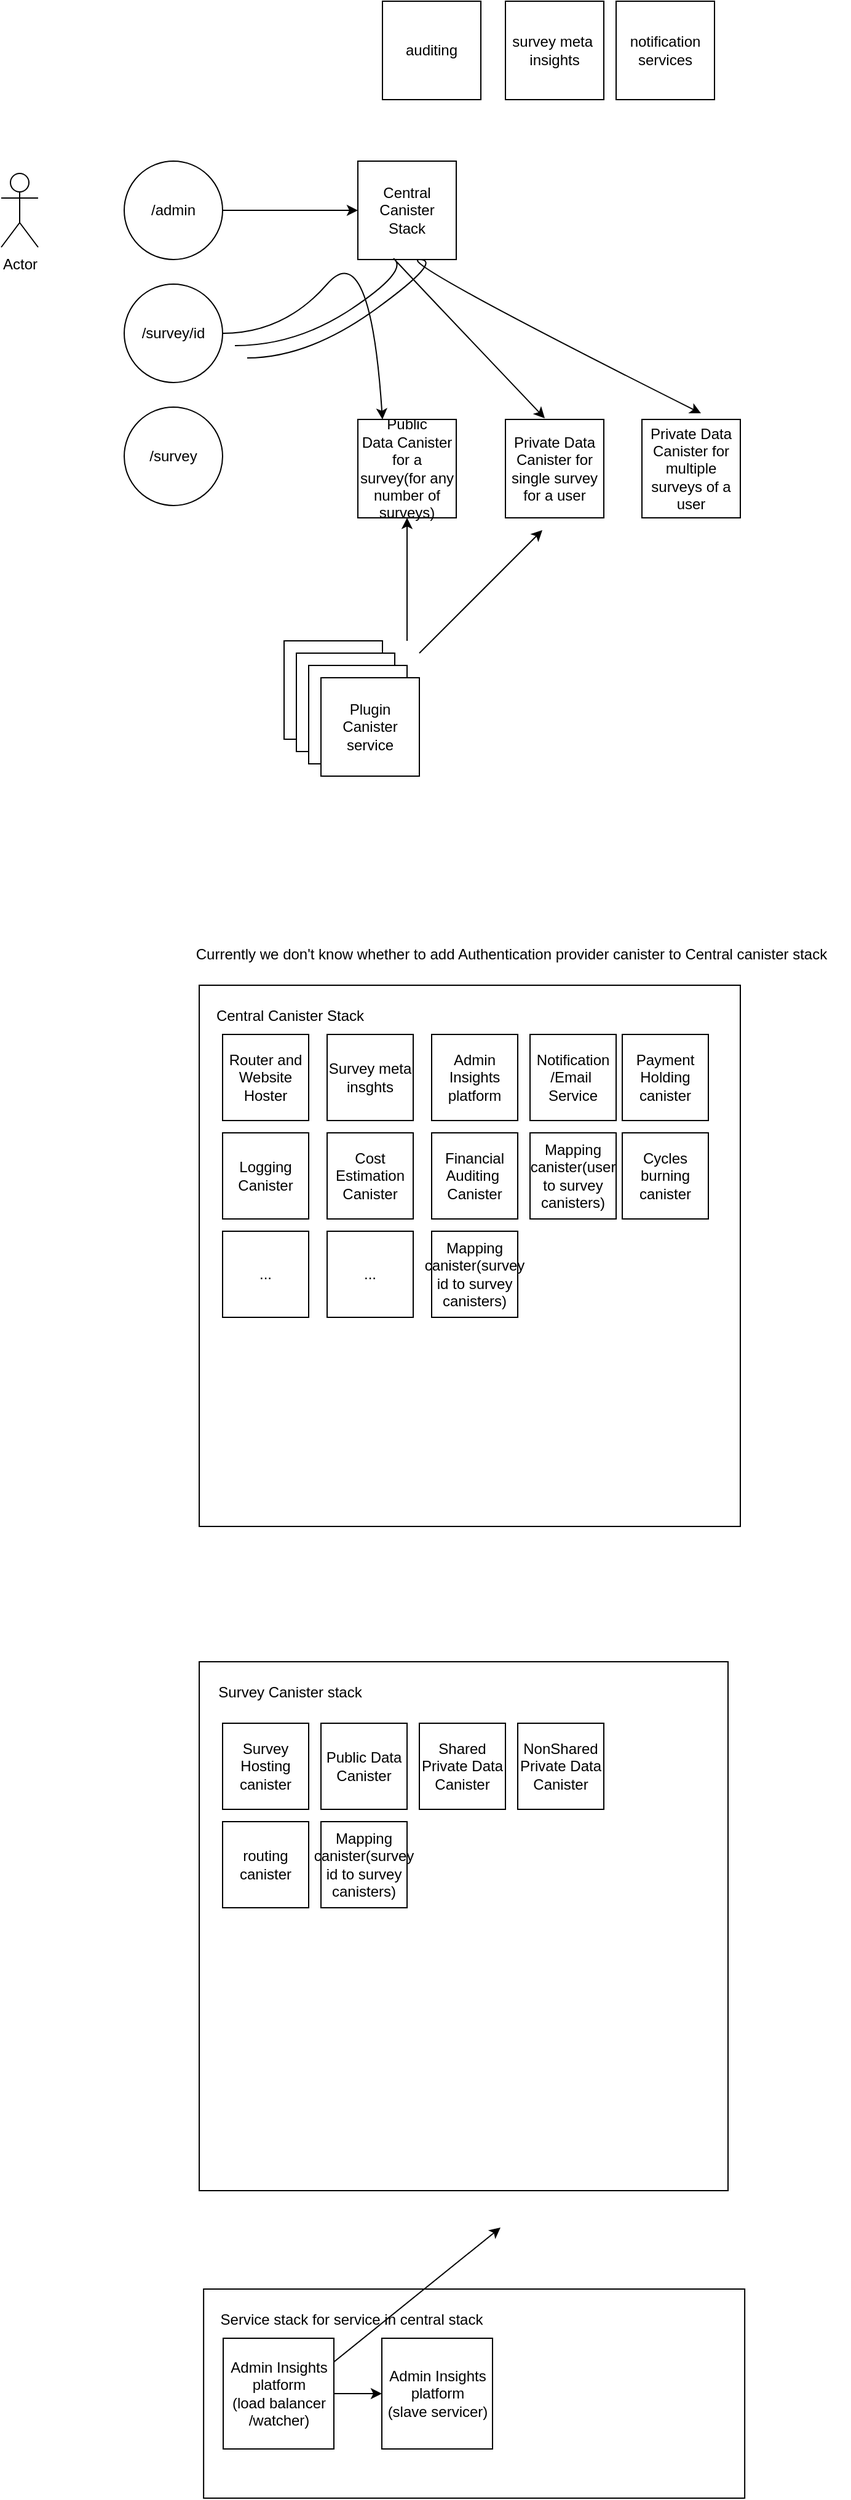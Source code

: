 <mxfile version="16.0.0" type="github">
  <diagram id="7NAlfg4iTmrK7nSItmeB" name="Page-1">
    <mxGraphModel dx="1186" dy="614" grid="1" gridSize="10" guides="1" tooltips="1" connect="1" arrows="1" fold="1" page="1" pageScale="1" pageWidth="850" pageHeight="1100" math="0" shadow="0">
      <root>
        <mxCell id="0" />
        <mxCell id="1" parent="0" />
        <mxCell id="pX9hVj9UVFLZUOQtLVUP-1" value="Actor" style="shape=umlActor;verticalLabelPosition=bottom;verticalAlign=top;html=1;outlineConnect=0;" vertex="1" parent="1">
          <mxGeometry x="30" y="240" width="30" height="60" as="geometry" />
        </mxCell>
        <mxCell id="pX9hVj9UVFLZUOQtLVUP-2" value="Central Canister Stack" style="whiteSpace=wrap;html=1;aspect=fixed;" vertex="1" parent="1">
          <mxGeometry x="320" y="230" width="80" height="80" as="geometry" />
        </mxCell>
        <mxCell id="pX9hVj9UVFLZUOQtLVUP-15" value="Public &lt;br&gt;Data Canister for a survey(for any number of surveys)" style="whiteSpace=wrap;html=1;aspect=fixed;" vertex="1" parent="1">
          <mxGeometry x="320" y="440" width="80" height="80" as="geometry" />
        </mxCell>
        <mxCell id="pX9hVj9UVFLZUOQtLVUP-16" value="/admin" style="ellipse;whiteSpace=wrap;html=1;aspect=fixed;" vertex="1" parent="1">
          <mxGeometry x="130" y="230" width="80" height="80" as="geometry" />
        </mxCell>
        <mxCell id="pX9hVj9UVFLZUOQtLVUP-17" value="/survey/id" style="ellipse;whiteSpace=wrap;html=1;aspect=fixed;" vertex="1" parent="1">
          <mxGeometry x="130" y="330" width="80" height="80" as="geometry" />
        </mxCell>
        <mxCell id="pX9hVj9UVFLZUOQtLVUP-20" value="/survey" style="ellipse;whiteSpace=wrap;html=1;aspect=fixed;" vertex="1" parent="1">
          <mxGeometry x="130" y="430" width="80" height="80" as="geometry" />
        </mxCell>
        <mxCell id="pX9hVj9UVFLZUOQtLVUP-22" value="Private Data Canister for single survey for a user" style="whiteSpace=wrap;html=1;aspect=fixed;" vertex="1" parent="1">
          <mxGeometry x="440" y="440" width="80" height="80" as="geometry" />
        </mxCell>
        <mxCell id="pX9hVj9UVFLZUOQtLVUP-23" value="Plugin Canister service" style="whiteSpace=wrap;html=1;aspect=fixed;" vertex="1" parent="1">
          <mxGeometry x="260" y="620" width="80" height="80" as="geometry" />
        </mxCell>
        <mxCell id="pX9hVj9UVFLZUOQtLVUP-24" value="Plugin Canister service" style="whiteSpace=wrap;html=1;aspect=fixed;" vertex="1" parent="1">
          <mxGeometry x="270" y="630" width="80" height="80" as="geometry" />
        </mxCell>
        <mxCell id="pX9hVj9UVFLZUOQtLVUP-25" value="Plugin Canister service" style="whiteSpace=wrap;html=1;aspect=fixed;" vertex="1" parent="1">
          <mxGeometry x="280" y="640" width="80" height="80" as="geometry" />
        </mxCell>
        <mxCell id="pX9hVj9UVFLZUOQtLVUP-26" value="Plugin Canister service" style="whiteSpace=wrap;html=1;aspect=fixed;" vertex="1" parent="1">
          <mxGeometry x="290" y="650" width="80" height="80" as="geometry" />
        </mxCell>
        <mxCell id="pX9hVj9UVFLZUOQtLVUP-27" value="" style="endArrow=classic;html=1;rounded=0;entryX=0.5;entryY=1;entryDx=0;entryDy=0;" edge="1" parent="1" target="pX9hVj9UVFLZUOQtLVUP-15">
          <mxGeometry width="50" height="50" relative="1" as="geometry">
            <mxPoint x="360" y="620" as="sourcePoint" />
            <mxPoint x="380" y="560" as="targetPoint" />
          </mxGeometry>
        </mxCell>
        <mxCell id="pX9hVj9UVFLZUOQtLVUP-28" value="" style="endArrow=classic;html=1;rounded=0;" edge="1" parent="1">
          <mxGeometry width="50" height="50" relative="1" as="geometry">
            <mxPoint x="370" y="630" as="sourcePoint" />
            <mxPoint x="470" y="530" as="targetPoint" />
          </mxGeometry>
        </mxCell>
        <mxCell id="pX9hVj9UVFLZUOQtLVUP-29" value="" style="endArrow=classic;html=1;rounded=0;" edge="1" parent="1" source="pX9hVj9UVFLZUOQtLVUP-16" target="pX9hVj9UVFLZUOQtLVUP-2">
          <mxGeometry width="50" height="50" relative="1" as="geometry">
            <mxPoint x="400" y="380" as="sourcePoint" />
            <mxPoint x="450" y="330" as="targetPoint" />
          </mxGeometry>
        </mxCell>
        <mxCell id="pX9hVj9UVFLZUOQtLVUP-35" value="auditing" style="whiteSpace=wrap;html=1;aspect=fixed;" vertex="1" parent="1">
          <mxGeometry x="340" y="100" width="80" height="80" as="geometry" />
        </mxCell>
        <mxCell id="pX9hVj9UVFLZUOQtLVUP-36" value="survey meta&amp;nbsp; insights" style="whiteSpace=wrap;html=1;aspect=fixed;" vertex="1" parent="1">
          <mxGeometry x="440" y="100" width="80" height="80" as="geometry" />
        </mxCell>
        <mxCell id="pX9hVj9UVFLZUOQtLVUP-38" value="" style="whiteSpace=wrap;html=1;aspect=fixed;" vertex="1" parent="1">
          <mxGeometry x="191" y="900" width="440" height="440" as="geometry" />
        </mxCell>
        <mxCell id="pX9hVj9UVFLZUOQtLVUP-37" value="notification services" style="whiteSpace=wrap;html=1;aspect=fixed;" vertex="1" parent="1">
          <mxGeometry x="530" y="100" width="80" height="80" as="geometry" />
        </mxCell>
        <mxCell id="pX9hVj9UVFLZUOQtLVUP-40" value="Central Canister Stack" style="text;html=1;strokeColor=none;fillColor=none;align=center;verticalAlign=middle;whiteSpace=wrap;rounded=0;" vertex="1" parent="1">
          <mxGeometry x="199.57" y="910" width="130" height="30" as="geometry" />
        </mxCell>
        <mxCell id="pX9hVj9UVFLZUOQtLVUP-41" value="Router and Website Hoster" style="whiteSpace=wrap;html=1;aspect=fixed;" vertex="1" parent="1">
          <mxGeometry x="210" y="940" width="70" height="70" as="geometry" />
        </mxCell>
        <mxCell id="pX9hVj9UVFLZUOQtLVUP-42" value="Survey meta insghts" style="whiteSpace=wrap;html=1;aspect=fixed;" vertex="1" parent="1">
          <mxGeometry x="295" y="940" width="70" height="70" as="geometry" />
        </mxCell>
        <mxCell id="pX9hVj9UVFLZUOQtLVUP-43" value="Admin Insights platform" style="whiteSpace=wrap;html=1;aspect=fixed;" vertex="1" parent="1">
          <mxGeometry x="380" y="940" width="70" height="70" as="geometry" />
        </mxCell>
        <mxCell id="pX9hVj9UVFLZUOQtLVUP-44" value="Notification /Email&amp;nbsp; Service" style="whiteSpace=wrap;html=1;aspect=fixed;" vertex="1" parent="1">
          <mxGeometry x="460" y="940" width="70" height="70" as="geometry" />
        </mxCell>
        <mxCell id="pX9hVj9UVFLZUOQtLVUP-45" value="Payment Holding canister" style="whiteSpace=wrap;html=1;aspect=fixed;" vertex="1" parent="1">
          <mxGeometry x="535" y="940" width="70" height="70" as="geometry" />
        </mxCell>
        <mxCell id="pX9hVj9UVFLZUOQtLVUP-46" value="Logging Canister" style="whiteSpace=wrap;html=1;aspect=fixed;" vertex="1" parent="1">
          <mxGeometry x="210" y="1020" width="70" height="70" as="geometry" />
        </mxCell>
        <mxCell id="pX9hVj9UVFLZUOQtLVUP-47" value="Cost Estimation Canister" style="whiteSpace=wrap;html=1;aspect=fixed;" vertex="1" parent="1">
          <mxGeometry x="295" y="1020" width="70" height="70" as="geometry" />
        </mxCell>
        <mxCell id="pX9hVj9UVFLZUOQtLVUP-48" value="Currently we don&#39;t know whether to add Authentication provider canister to Central canister stack" style="text;html=1;strokeColor=none;fillColor=none;align=center;verticalAlign=middle;whiteSpace=wrap;rounded=0;" vertex="1" parent="1">
          <mxGeometry x="170" y="860" width="550" height="30" as="geometry" />
        </mxCell>
        <mxCell id="pX9hVj9UVFLZUOQtLVUP-49" value="Financial Auditing&amp;nbsp; Canister" style="whiteSpace=wrap;html=1;aspect=fixed;" vertex="1" parent="1">
          <mxGeometry x="380" y="1020" width="70" height="70" as="geometry" />
        </mxCell>
        <mxCell id="pX9hVj9UVFLZUOQtLVUP-50" value="Mapping canister(user to survey canisters)" style="whiteSpace=wrap;html=1;aspect=fixed;" vertex="1" parent="1">
          <mxGeometry x="460" y="1020" width="70" height="70" as="geometry" />
        </mxCell>
        <mxCell id="pX9hVj9UVFLZUOQtLVUP-51" value="Cycles burning canister" style="whiteSpace=wrap;html=1;aspect=fixed;" vertex="1" parent="1">
          <mxGeometry x="535" y="1020" width="70" height="70" as="geometry" />
        </mxCell>
        <mxCell id="pX9hVj9UVFLZUOQtLVUP-52" value="..." style="whiteSpace=wrap;html=1;aspect=fixed;" vertex="1" parent="1">
          <mxGeometry x="210" y="1100" width="70" height="70" as="geometry" />
        </mxCell>
        <mxCell id="pX9hVj9UVFLZUOQtLVUP-54" value="" style="curved=1;endArrow=classic;html=1;rounded=0;entryX=0.25;entryY=0;entryDx=0;entryDy=0;" edge="1" parent="1" target="pX9hVj9UVFLZUOQtLVUP-15">
          <mxGeometry width="50" height="50" relative="1" as="geometry">
            <mxPoint x="210" y="370" as="sourcePoint" />
            <mxPoint x="260" y="320" as="targetPoint" />
            <Array as="points">
              <mxPoint x="260" y="370" />
              <mxPoint x="330" y="290" />
            </Array>
          </mxGeometry>
        </mxCell>
        <mxCell id="pX9hVj9UVFLZUOQtLVUP-56" value="" style="curved=1;endArrow=classic;html=1;rounded=0;entryX=0.4;entryY=-0.012;entryDx=0;entryDy=0;entryPerimeter=0;" edge="1" parent="1" target="pX9hVj9UVFLZUOQtLVUP-22">
          <mxGeometry width="50" height="50" relative="1" as="geometry">
            <mxPoint x="220" y="380" as="sourcePoint" />
            <mxPoint x="350" y="450" as="targetPoint" />
            <Array as="points">
              <mxPoint x="270" y="380" />
              <mxPoint x="360" y="320" />
              <mxPoint x="340" y="300" />
            </Array>
          </mxGeometry>
        </mxCell>
        <mxCell id="pX9hVj9UVFLZUOQtLVUP-57" value="Private Data Canister for multiple surveys of a user" style="whiteSpace=wrap;html=1;aspect=fixed;" vertex="1" parent="1">
          <mxGeometry x="551" y="440" width="80" height="80" as="geometry" />
        </mxCell>
        <mxCell id="pX9hVj9UVFLZUOQtLVUP-58" value="" style="curved=1;endArrow=classic;html=1;rounded=0;entryX=0.6;entryY=-0.062;entryDx=0;entryDy=0;entryPerimeter=0;" edge="1" parent="1" target="pX9hVj9UVFLZUOQtLVUP-57">
          <mxGeometry width="50" height="50" relative="1" as="geometry">
            <mxPoint x="230" y="390" as="sourcePoint" />
            <mxPoint x="482" y="449.04" as="targetPoint" />
            <Array as="points">
              <mxPoint x="280" y="390" />
              <mxPoint x="390" y="310" />
              <mxPoint x="350" y="310" />
            </Array>
          </mxGeometry>
        </mxCell>
        <mxCell id="pX9hVj9UVFLZUOQtLVUP-60" value="" style="whiteSpace=wrap;html=1;aspect=fixed;" vertex="1" parent="1">
          <mxGeometry x="191" y="1450" width="430" height="430" as="geometry" />
        </mxCell>
        <mxCell id="pX9hVj9UVFLZUOQtLVUP-61" value="Survey Canister stack" style="text;html=1;strokeColor=none;fillColor=none;align=center;verticalAlign=middle;whiteSpace=wrap;rounded=0;" vertex="1" parent="1">
          <mxGeometry x="194.57" y="1460" width="140" height="30" as="geometry" />
        </mxCell>
        <mxCell id="pX9hVj9UVFLZUOQtLVUP-63" value="Survey Hosting canister" style="whiteSpace=wrap;html=1;aspect=fixed;" vertex="1" parent="1">
          <mxGeometry x="210" y="1500" width="70" height="70" as="geometry" />
        </mxCell>
        <mxCell id="pX9hVj9UVFLZUOQtLVUP-65" value="Public Data Canister" style="whiteSpace=wrap;html=1;aspect=fixed;" vertex="1" parent="1">
          <mxGeometry x="290" y="1500" width="70" height="70" as="geometry" />
        </mxCell>
        <mxCell id="pX9hVj9UVFLZUOQtLVUP-66" value="Shared Private Data Canister" style="whiteSpace=wrap;html=1;aspect=fixed;" vertex="1" parent="1">
          <mxGeometry x="370" y="1500" width="70" height="70" as="geometry" />
        </mxCell>
        <mxCell id="pX9hVj9UVFLZUOQtLVUP-67" value="NonShared Private Data Canister" style="whiteSpace=wrap;html=1;aspect=fixed;" vertex="1" parent="1">
          <mxGeometry x="450" y="1500" width="70" height="70" as="geometry" />
        </mxCell>
        <mxCell id="pX9hVj9UVFLZUOQtLVUP-68" value="routing canister" style="whiteSpace=wrap;html=1;aspect=fixed;" vertex="1" parent="1">
          <mxGeometry x="210" y="1580" width="70" height="70" as="geometry" />
        </mxCell>
        <mxCell id="pX9hVj9UVFLZUOQtLVUP-69" value="Mapping canister(survey id to survey canisters)" style="whiteSpace=wrap;html=1;aspect=fixed;" vertex="1" parent="1">
          <mxGeometry x="380" y="1100" width="70" height="70" as="geometry" />
        </mxCell>
        <mxCell id="pX9hVj9UVFLZUOQtLVUP-77" value="" style="rounded=0;whiteSpace=wrap;html=1;" vertex="1" parent="1">
          <mxGeometry x="194.57" y="1960" width="440" height="170" as="geometry" />
        </mxCell>
        <mxCell id="pX9hVj9UVFLZUOQtLVUP-70" value="Mapping canister(survey id to survey canisters)" style="whiteSpace=wrap;html=1;aspect=fixed;" vertex="1" parent="1">
          <mxGeometry x="290" y="1580" width="70" height="70" as="geometry" />
        </mxCell>
        <mxCell id="pX9hVj9UVFLZUOQtLVUP-74" value="" style="endArrow=classic;html=1;rounded=0;exitX=1;exitY=0.5;exitDx=0;exitDy=0;" edge="1" parent="1" target="pX9hVj9UVFLZUOQtLVUP-73">
          <mxGeometry width="50" height="50" relative="1" as="geometry">
            <mxPoint x="281" y="2035" as="sourcePoint" />
            <mxPoint x="436" y="1910" as="targetPoint" />
          </mxGeometry>
        </mxCell>
        <mxCell id="pX9hVj9UVFLZUOQtLVUP-75" value="..." style="whiteSpace=wrap;html=1;aspect=fixed;" vertex="1" parent="1">
          <mxGeometry x="295" y="1100" width="70" height="70" as="geometry" />
        </mxCell>
        <mxCell id="pX9hVj9UVFLZUOQtLVUP-78" value="Admin Insights platform&lt;br&gt;(load balancer&lt;br&gt;/watcher)" style="whiteSpace=wrap;html=1;aspect=fixed;" vertex="1" parent="1">
          <mxGeometry x="210.5" y="2000" width="90" height="90" as="geometry" />
        </mxCell>
        <mxCell id="pX9hVj9UVFLZUOQtLVUP-79" value="Admin Insights platform&lt;br&gt;(slave servicer)" style="whiteSpace=wrap;html=1;aspect=fixed;" vertex="1" parent="1">
          <mxGeometry x="339.5" y="2000" width="90" height="90" as="geometry" />
        </mxCell>
        <mxCell id="pX9hVj9UVFLZUOQtLVUP-80" value="" style="endArrow=classic;html=1;rounded=0;exitX=1;exitY=0.5;exitDx=0;exitDy=0;entryX=0;entryY=0.5;entryDx=0;entryDy=0;" edge="1" parent="1" source="pX9hVj9UVFLZUOQtLVUP-78" target="pX9hVj9UVFLZUOQtLVUP-79">
          <mxGeometry width="50" height="50" relative="1" as="geometry">
            <mxPoint x="390" y="2080" as="sourcePoint" />
            <mxPoint x="440" y="2030" as="targetPoint" />
          </mxGeometry>
        </mxCell>
        <mxCell id="pX9hVj9UVFLZUOQtLVUP-81" value="Service stack for service in central stack" style="text;html=1;strokeColor=none;fillColor=none;align=center;verticalAlign=middle;whiteSpace=wrap;rounded=0;" vertex="1" parent="1">
          <mxGeometry x="180" y="1970" width="270" height="30" as="geometry" />
        </mxCell>
      </root>
    </mxGraphModel>
  </diagram>
</mxfile>
